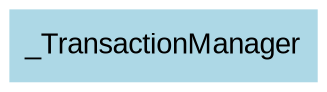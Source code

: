 digraph CallGraph {
ranksep=5;
nodesep=0.5;
node [fontname=Arial];
edge [fontname=Arial];
_TransactionManager;
_TransactionManager [shape=box, style=filled, fillcolor=lightblue  , color=white];
}
